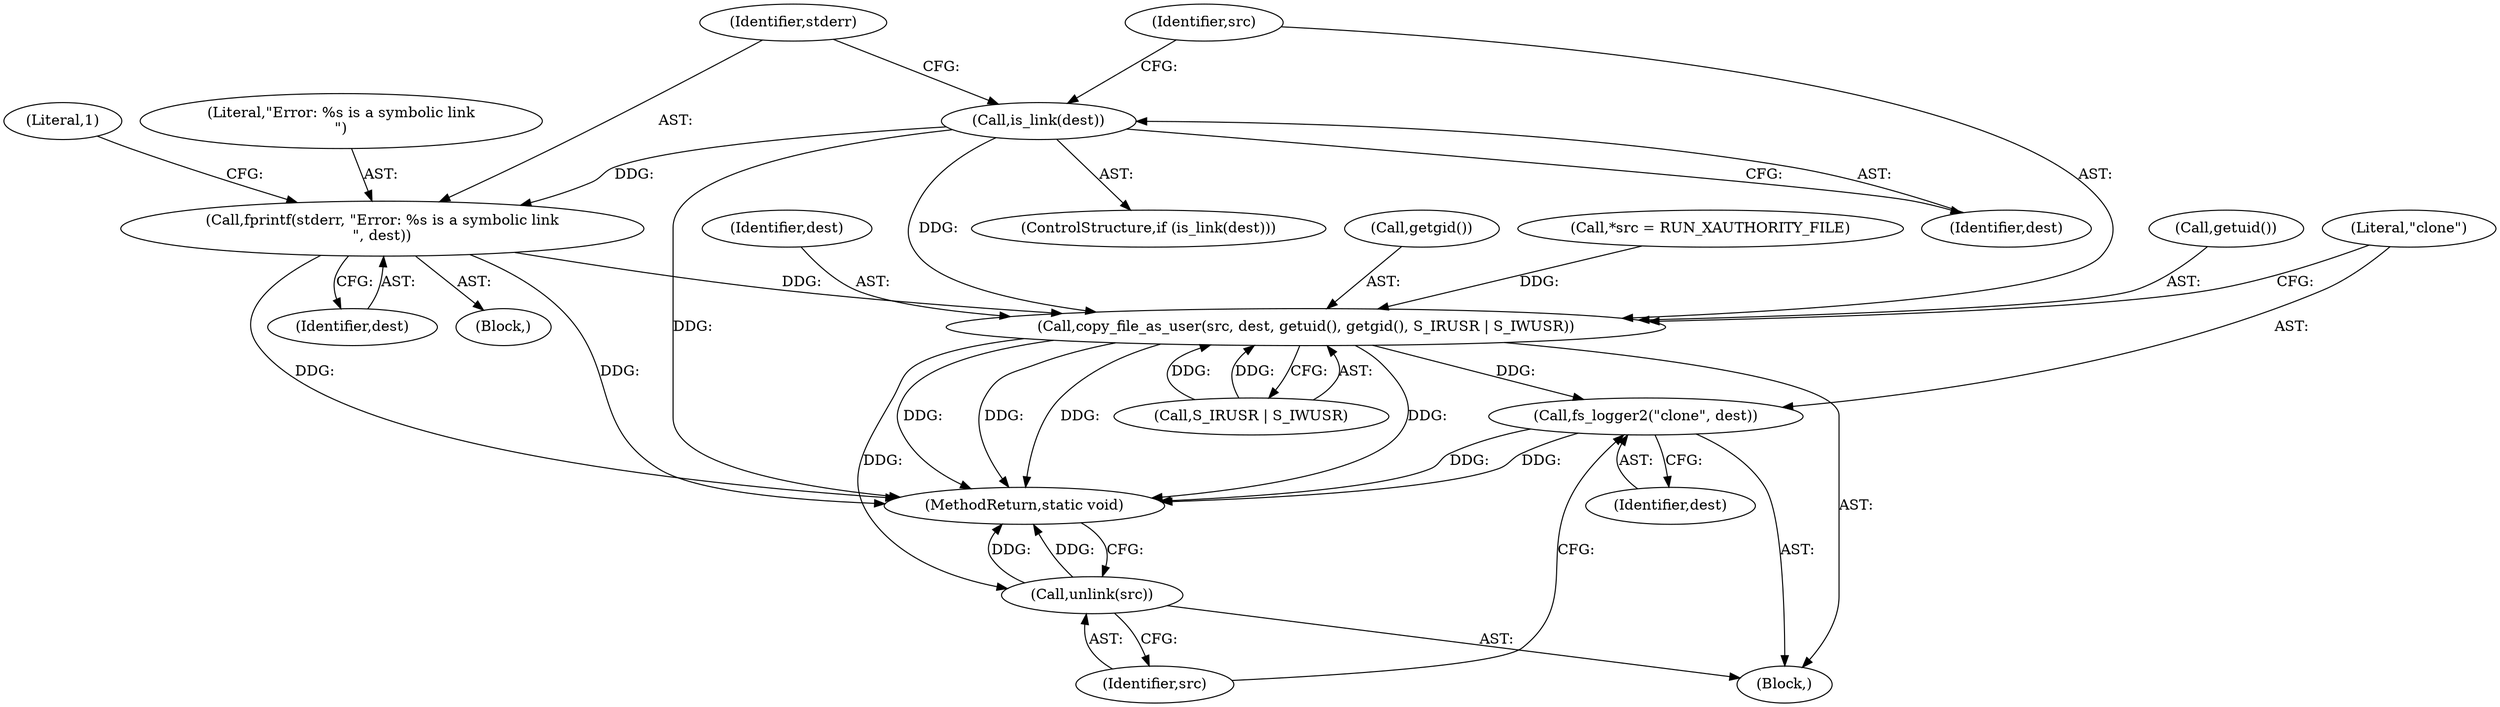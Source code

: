 digraph "0_firejail_b8a4ff9775318ca5e679183884a6a63f3da8f863_0@API" {
"1000125" [label="(Call,fprintf(stderr, \"Error: %s is a symbolic link\n\", dest))"];
"1000122" [label="(Call,is_link(dest))"];
"1000131" [label="(Call,copy_file_as_user(src, dest, getuid(), getgid(), S_IRUSR | S_IWUSR))"];
"1000139" [label="(Call,fs_logger2(\"clone\", dest))"];
"1000142" [label="(Call,unlink(src))"];
"1000135" [label="(Call,getgid())"];
"1000104" [label="(Call,*src = RUN_XAUTHORITY_FILE)"];
"1000128" [label="(Identifier,dest)"];
"1000142" [label="(Call,unlink(src))"];
"1000127" [label="(Literal,\"Error: %s is a symbolic link\n\")"];
"1000132" [label="(Identifier,src)"];
"1000122" [label="(Call,is_link(dest))"];
"1000130" [label="(Literal,1)"];
"1000136" [label="(Call,S_IRUSR | S_IWUSR)"];
"1000125" [label="(Call,fprintf(stderr, \"Error: %s is a symbolic link\n\", dest))"];
"1000140" [label="(Literal,\"clone\")"];
"1000143" [label="(Identifier,src)"];
"1000134" [label="(Call,getuid())"];
"1000131" [label="(Call,copy_file_as_user(src, dest, getuid(), getgid(), S_IRUSR | S_IWUSR))"];
"1000121" [label="(ControlStructure,if (is_link(dest)))"];
"1000133" [label="(Identifier,dest)"];
"1000102" [label="(Block,)"];
"1000141" [label="(Identifier,dest)"];
"1000126" [label="(Identifier,stderr)"];
"1000139" [label="(Call,fs_logger2(\"clone\", dest))"];
"1000144" [label="(MethodReturn,static void)"];
"1000123" [label="(Identifier,dest)"];
"1000124" [label="(Block,)"];
"1000125" -> "1000124"  [label="AST: "];
"1000125" -> "1000128"  [label="CFG: "];
"1000126" -> "1000125"  [label="AST: "];
"1000127" -> "1000125"  [label="AST: "];
"1000128" -> "1000125"  [label="AST: "];
"1000130" -> "1000125"  [label="CFG: "];
"1000125" -> "1000144"  [label="DDG: "];
"1000125" -> "1000144"  [label="DDG: "];
"1000122" -> "1000125"  [label="DDG: "];
"1000125" -> "1000131"  [label="DDG: "];
"1000122" -> "1000121"  [label="AST: "];
"1000122" -> "1000123"  [label="CFG: "];
"1000123" -> "1000122"  [label="AST: "];
"1000126" -> "1000122"  [label="CFG: "];
"1000132" -> "1000122"  [label="CFG: "];
"1000122" -> "1000144"  [label="DDG: "];
"1000122" -> "1000131"  [label="DDG: "];
"1000131" -> "1000102"  [label="AST: "];
"1000131" -> "1000136"  [label="CFG: "];
"1000132" -> "1000131"  [label="AST: "];
"1000133" -> "1000131"  [label="AST: "];
"1000134" -> "1000131"  [label="AST: "];
"1000135" -> "1000131"  [label="AST: "];
"1000136" -> "1000131"  [label="AST: "];
"1000140" -> "1000131"  [label="CFG: "];
"1000131" -> "1000144"  [label="DDG: "];
"1000131" -> "1000144"  [label="DDG: "];
"1000131" -> "1000144"  [label="DDG: "];
"1000131" -> "1000144"  [label="DDG: "];
"1000104" -> "1000131"  [label="DDG: "];
"1000136" -> "1000131"  [label="DDG: "];
"1000136" -> "1000131"  [label="DDG: "];
"1000131" -> "1000139"  [label="DDG: "];
"1000131" -> "1000142"  [label="DDG: "];
"1000139" -> "1000102"  [label="AST: "];
"1000139" -> "1000141"  [label="CFG: "];
"1000140" -> "1000139"  [label="AST: "];
"1000141" -> "1000139"  [label="AST: "];
"1000143" -> "1000139"  [label="CFG: "];
"1000139" -> "1000144"  [label="DDG: "];
"1000139" -> "1000144"  [label="DDG: "];
"1000142" -> "1000102"  [label="AST: "];
"1000142" -> "1000143"  [label="CFG: "];
"1000143" -> "1000142"  [label="AST: "];
"1000144" -> "1000142"  [label="CFG: "];
"1000142" -> "1000144"  [label="DDG: "];
"1000142" -> "1000144"  [label="DDG: "];
}
